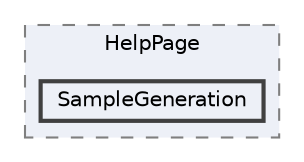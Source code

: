 digraph "SiroccoDemo.APIs/Areas/HelpPage/SampleGeneration"
{
 // LATEX_PDF_SIZE
  bgcolor="transparent";
  edge [fontname=Helvetica,fontsize=10,labelfontname=Helvetica,labelfontsize=10];
  node [fontname=Helvetica,fontsize=10,shape=box,height=0.2,width=0.4];
  compound=true
  subgraph clusterdir_eb76d1b9bc1d3d51243a9e76a4cec05c {
    graph [ bgcolor="#edf0f7", pencolor="grey50", label="HelpPage", fontname=Helvetica,fontsize=10 style="filled,dashed", URL="dir_eb76d1b9bc1d3d51243a9e76a4cec05c.html",tooltip=""]
  dir_b9f6707ebccdb880ac8b0a7db02ec5f6 [label="SampleGeneration", fillcolor="#edf0f7", color="grey25", style="filled,bold", URL="dir_b9f6707ebccdb880ac8b0a7db02ec5f6.html",tooltip=""];
  }
}
